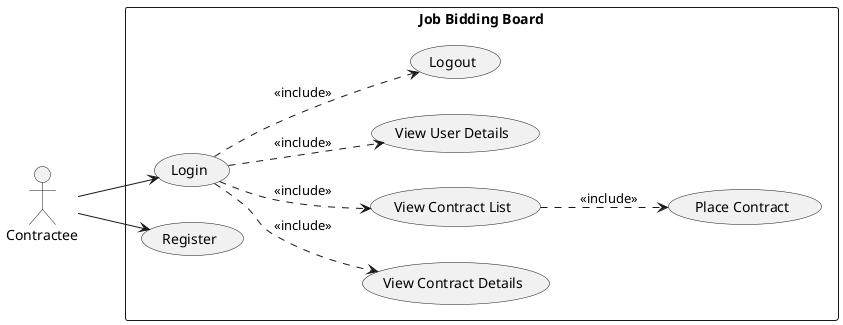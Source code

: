 @startuml
left to right direction
skinparam packageStyle rectangle

rectangle "Job Bidding Board" {
  usecase "View Contract Details" as UC15
  usecase "Place Contract" as UC17
  usecase "View Contract List" as UC19
  usecase "View User Details" as UC20
  usecase "Login" as UC22
  usecase "Logout" as UC23
  usecase "Register" as UC24
}

actor "Contractee" as cl
cl --> UC24
UC22 ..> UC15 : <<include>>
UC19 ..> UC17 : <<include>>
UC22 ..> UC19 : <<include>>
UC22 ..> UC20 : <<include>>
UC22 ..> UC23 : <<include>>
cl --> UC22

@enduml